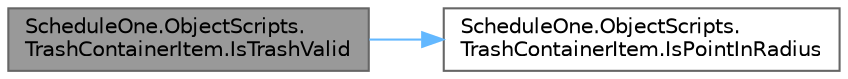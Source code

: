 digraph "ScheduleOne.ObjectScripts.TrashContainerItem.IsTrashValid"
{
 // LATEX_PDF_SIZE
  bgcolor="transparent";
  edge [fontname=Helvetica,fontsize=10,labelfontname=Helvetica,labelfontsize=10];
  node [fontname=Helvetica,fontsize=10,shape=box,height=0.2,width=0.4];
  rankdir="LR";
  Node1 [id="Node000001",label="ScheduleOne.ObjectScripts.\lTrashContainerItem.IsTrashValid",height=0.2,width=0.4,color="gray40", fillcolor="grey60", style="filled", fontcolor="black",tooltip=" "];
  Node1 -> Node2 [id="edge1_Node000001_Node000002",color="steelblue1",style="solid",tooltip=" "];
  Node2 [id="Node000002",label="ScheduleOne.ObjectScripts.\lTrashContainerItem.IsPointInRadius",height=0.2,width=0.4,color="grey40", fillcolor="white", style="filled",URL="$class_schedule_one_1_1_object_scripts_1_1_trash_container_item.html#ae433aec78fddcf0852e53466bdab8c75",tooltip=" "];
}
